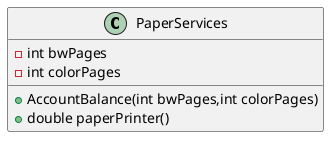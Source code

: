 @startuml
class PaperServices{
-int bwPages
-int colorPages

+AccountBalance(int bwPages,int colorPages)
+double paperPrinter()
}


@enduml
